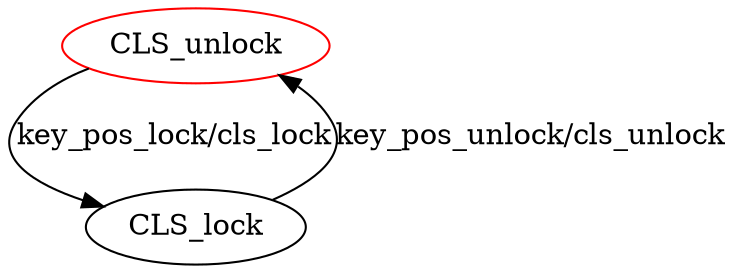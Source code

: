 digraph G {
label=""
CLS_unlock [color="red"]
CLS_unlock
CLS_lock
CLS_unlock [label="CLS_unlock"];
CLS_unlock -> CLS_lock[label="key_pos_lock/cls_lock"]
CLS_lock [label="CLS_lock"];
CLS_lock -> CLS_unlock[label="key_pos_unlock/cls_unlock"]
}